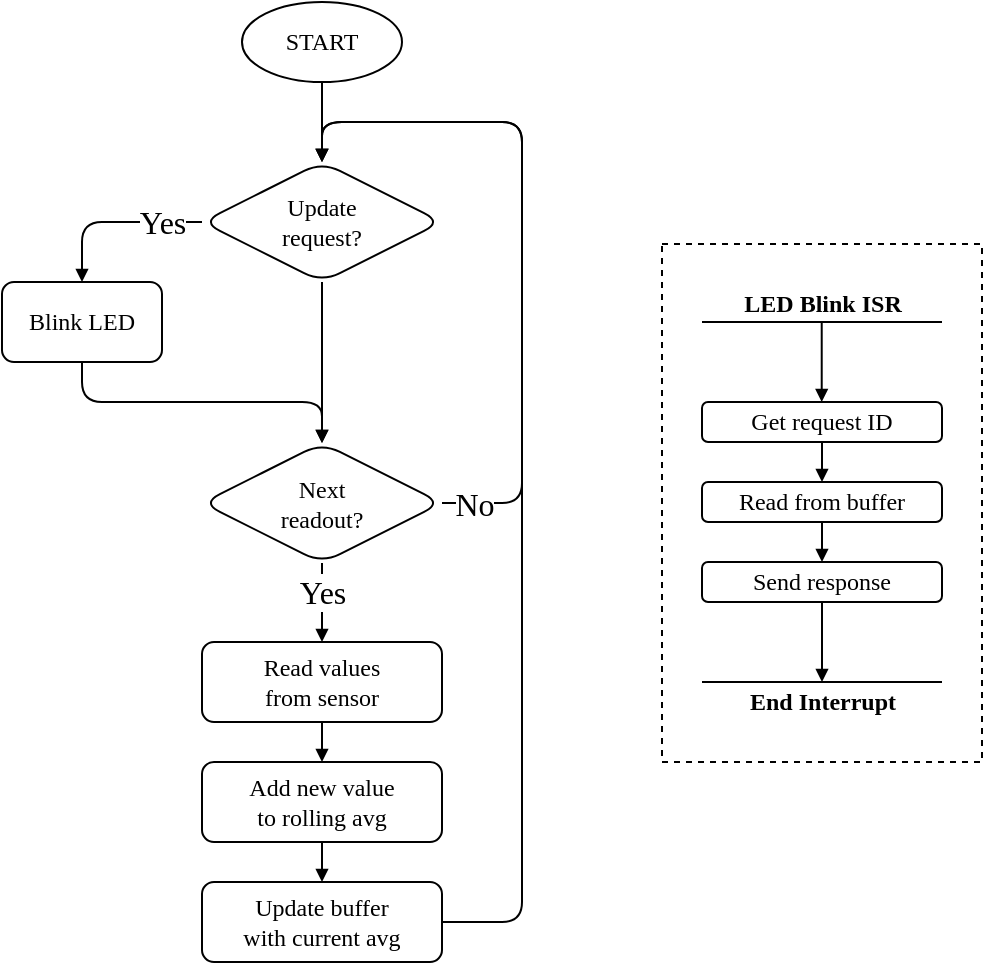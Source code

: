 <mxfile version="21.3.7" type="device">
  <diagram name="Page-1" id="CZhj2w50gGTI8LFVkv8U">
    <mxGraphModel dx="-15" dy="712" grid="1" gridSize="5" guides="1" tooltips="1" connect="1" arrows="1" fold="1" page="0" pageScale="1" pageWidth="1169" pageHeight="827" math="0" shadow="0">
      <root>
        <mxCell id="0" />
        <mxCell id="1" parent="0" />
        <mxCell id="CTXat914F3e-EmBPRqpB-47" style="edgeStyle=orthogonalEdgeStyle;rounded=1;orthogonalLoop=1;jettySize=auto;html=1;entryX=0.5;entryY=0;entryDx=0;entryDy=0;fontSize=12;startSize=8;endSize=4;endArrow=block;endFill=1;fontFamily=Iosevka;" edge="1" parent="1" source="CTXat914F3e-EmBPRqpB-1" target="CTXat914F3e-EmBPRqpB-3">
          <mxGeometry relative="1" as="geometry">
            <Array as="points">
              <mxPoint x="1560" y="290" />
            </Array>
          </mxGeometry>
        </mxCell>
        <mxCell id="CTXat914F3e-EmBPRqpB-48" value="Yes" style="edgeLabel;html=1;align=center;verticalAlign=middle;resizable=0;points=[];fontSize=16;fontFamily=Iosevka;" vertex="1" connectable="0" parent="CTXat914F3e-EmBPRqpB-47">
          <mxGeometry x="-0.568" y="-1" relative="1" as="geometry">
            <mxPoint x="-1" y="1" as="offset" />
          </mxGeometry>
        </mxCell>
        <mxCell id="CTXat914F3e-EmBPRqpB-50" style="edgeStyle=none;curved=1;rounded=0;orthogonalLoop=1;jettySize=auto;html=1;fontSize=12;startSize=8;endSize=4;endArrow=block;endFill=1;fontFamily=Iosevka;" edge="1" parent="1" source="CTXat914F3e-EmBPRqpB-1" target="CTXat914F3e-EmBPRqpB-6">
          <mxGeometry relative="1" as="geometry" />
        </mxCell>
        <mxCell id="CTXat914F3e-EmBPRqpB-1" value="Update&lt;br&gt;request?" style="rhombus;whiteSpace=wrap;html=1;fontFamily=Iosevka;fontSize=12;strokeWidth=1;rounded=1;" vertex="1" parent="1">
          <mxGeometry x="1620" y="260" width="120" height="60" as="geometry" />
        </mxCell>
        <mxCell id="CTXat914F3e-EmBPRqpB-49" style="edgeStyle=orthogonalEdgeStyle;rounded=1;orthogonalLoop=1;jettySize=auto;html=1;entryX=0.5;entryY=0;entryDx=0;entryDy=0;fontSize=12;startSize=8;endSize=4;endArrow=block;endFill=1;fontFamily=Iosevka;" edge="1" parent="1" source="CTXat914F3e-EmBPRqpB-3" target="CTXat914F3e-EmBPRqpB-6">
          <mxGeometry relative="1" as="geometry">
            <Array as="points">
              <mxPoint x="1560" y="380" />
              <mxPoint x="1680" y="380" />
            </Array>
          </mxGeometry>
        </mxCell>
        <mxCell id="CTXat914F3e-EmBPRqpB-3" value="Blink LED" style="rounded=1;whiteSpace=wrap;html=1;fontSize=12;glass=0;strokeWidth=1;shadow=0;fontFamily=Iosevka;" vertex="1" parent="1">
          <mxGeometry x="1520" y="320" width="80" height="40" as="geometry" />
        </mxCell>
        <mxCell id="CTXat914F3e-EmBPRqpB-51" style="edgeStyle=orthogonalEdgeStyle;rounded=1;orthogonalLoop=1;jettySize=auto;html=1;entryX=0.5;entryY=0;entryDx=0;entryDy=0;fontSize=12;startSize=8;endSize=4;endArrow=block;endFill=1;fontFamily=Iosevka;" edge="1" parent="1" source="CTXat914F3e-EmBPRqpB-6" target="CTXat914F3e-EmBPRqpB-1">
          <mxGeometry relative="1" as="geometry">
            <Array as="points">
              <mxPoint x="1780" y="431" />
              <mxPoint x="1780" y="240" />
              <mxPoint x="1680" y="240" />
            </Array>
          </mxGeometry>
        </mxCell>
        <mxCell id="CTXat914F3e-EmBPRqpB-53" value="No" style="edgeLabel;html=1;align=center;verticalAlign=middle;resizable=0;points=[];fontSize=16;fontFamily=Iosevka;" vertex="1" connectable="0" parent="CTXat914F3e-EmBPRqpB-51">
          <mxGeometry x="-0.924" y="-2" relative="1" as="geometry">
            <mxPoint x="2" y="-2" as="offset" />
          </mxGeometry>
        </mxCell>
        <mxCell id="CTXat914F3e-EmBPRqpB-54" style="edgeStyle=none;rounded=1;orthogonalLoop=1;jettySize=auto;html=1;fontSize=12;startSize=8;endSize=4;endArrow=block;endFill=1;fontFamily=Iosevka;" edge="1" parent="1" source="CTXat914F3e-EmBPRqpB-6" target="CTXat914F3e-EmBPRqpB-18">
          <mxGeometry relative="1" as="geometry" />
        </mxCell>
        <mxCell id="CTXat914F3e-EmBPRqpB-55" value="Yes" style="edgeLabel;html=1;align=center;verticalAlign=middle;resizable=0;points=[];fontSize=16;fontFamily=Iosevka;" vertex="1" connectable="0" parent="CTXat914F3e-EmBPRqpB-54">
          <mxGeometry x="-0.438" y="-1" relative="1" as="geometry">
            <mxPoint x="1" y="3" as="offset" />
          </mxGeometry>
        </mxCell>
        <mxCell id="CTXat914F3e-EmBPRqpB-6" value="Next&lt;br&gt;readout?" style="rhombus;whiteSpace=wrap;html=1;fontFamily=Iosevka;fontSize=12;strokeWidth=1;rounded=1;" vertex="1" parent="1">
          <mxGeometry x="1620" y="400.5" width="120" height="60" as="geometry" />
        </mxCell>
        <mxCell id="CTXat914F3e-EmBPRqpB-7" style="edgeStyle=orthogonalEdgeStyle;rounded=1;orthogonalLoop=1;jettySize=auto;html=1;exitX=0.5;exitY=1;exitDx=0;exitDy=0;endSize=4;startSize=8;endArrow=block;endFill=1;fontFamily=Iosevka;" edge="1" parent="1" source="CTXat914F3e-EmBPRqpB-8" target="CTXat914F3e-EmBPRqpB-20">
          <mxGeometry relative="1" as="geometry">
            <mxPoint x="1677" y="626" as="targetPoint" />
          </mxGeometry>
        </mxCell>
        <mxCell id="CTXat914F3e-EmBPRqpB-8" value="Add new value&lt;br&gt;to rolling avg" style="rounded=1;whiteSpace=wrap;html=1;fontSize=12;glass=0;strokeWidth=1;shadow=0;fontFamily=Iosevka;" vertex="1" parent="1">
          <mxGeometry x="1620" y="560" width="120" height="40" as="geometry" />
        </mxCell>
        <mxCell id="CTXat914F3e-EmBPRqpB-17" style="edgeStyle=orthogonalEdgeStyle;rounded=1;orthogonalLoop=1;jettySize=auto;html=1;exitX=0.5;exitY=1;exitDx=0;exitDy=0;entryX=0.5;entryY=0;entryDx=0;entryDy=0;endSize=4;startSize=8;endArrow=block;endFill=1;fontFamily=Iosevka;" edge="1" parent="1" source="CTXat914F3e-EmBPRqpB-18" target="CTXat914F3e-EmBPRqpB-8">
          <mxGeometry relative="1" as="geometry" />
        </mxCell>
        <mxCell id="CTXat914F3e-EmBPRqpB-18" value="Read values&lt;br&gt;from sensor" style="rounded=1;whiteSpace=wrap;html=1;fontSize=12;glass=0;strokeWidth=1;shadow=0;fontFamily=Iosevka;" vertex="1" parent="1">
          <mxGeometry x="1620" y="500" width="120" height="40" as="geometry" />
        </mxCell>
        <mxCell id="CTXat914F3e-EmBPRqpB-56" style="edgeStyle=orthogonalEdgeStyle;rounded=1;orthogonalLoop=1;jettySize=auto;html=1;entryX=0.5;entryY=0;entryDx=0;entryDy=0;fontSize=12;startSize=8;endSize=4;endArrow=block;endFill=1;fontFamily=Iosevka;" edge="1" parent="1" source="CTXat914F3e-EmBPRqpB-20" target="CTXat914F3e-EmBPRqpB-1">
          <mxGeometry relative="1" as="geometry">
            <Array as="points">
              <mxPoint x="1780" y="640" />
              <mxPoint x="1780" y="240" />
              <mxPoint x="1680" y="240" />
            </Array>
          </mxGeometry>
        </mxCell>
        <mxCell id="CTXat914F3e-EmBPRqpB-20" value="Update buffer&lt;br&gt;with current avg" style="rounded=1;whiteSpace=wrap;html=1;fontSize=12;glass=0;strokeWidth=1;shadow=0;fontFamily=Iosevka;" vertex="1" parent="1">
          <mxGeometry x="1620" y="620" width="120" height="40" as="geometry" />
        </mxCell>
        <mxCell id="CTXat914F3e-EmBPRqpB-52" style="edgeStyle=none;rounded=1;orthogonalLoop=1;jettySize=auto;html=1;fontSize=12;startSize=8;endSize=4;endArrow=block;endFill=1;fontFamily=Iosevka;" edge="1" parent="1" source="CTXat914F3e-EmBPRqpB-22" target="CTXat914F3e-EmBPRqpB-1">
          <mxGeometry relative="1" as="geometry" />
        </mxCell>
        <mxCell id="CTXat914F3e-EmBPRqpB-22" value="START" style="strokeWidth=1;html=1;shape=mxgraph.flowchart.start_1;whiteSpace=wrap;fontFamily=Iosevka;rounded=1;" vertex="1" parent="1">
          <mxGeometry x="1640" y="180" width="80" height="40" as="geometry" />
        </mxCell>
        <mxCell id="CTXat914F3e-EmBPRqpB-57" value="" style="group" vertex="1" connectable="0" parent="1">
          <mxGeometry x="1850" y="301" width="160" height="259" as="geometry" />
        </mxCell>
        <mxCell id="CTXat914F3e-EmBPRqpB-44" value="" style="rounded=0;whiteSpace=wrap;html=1;fontSize=16;fillColor=none;dashed=1;" vertex="1" parent="CTXat914F3e-EmBPRqpB-57">
          <mxGeometry width="160" height="259" as="geometry" />
        </mxCell>
        <mxCell id="CTXat914F3e-EmBPRqpB-24" value="Get request ID" style="rounded=1;whiteSpace=wrap;html=1;fontSize=12;glass=0;strokeWidth=1;shadow=0;fontFamily=Iosevka;container=0;" vertex="1" parent="CTXat914F3e-EmBPRqpB-57">
          <mxGeometry x="20" y="79" width="120" height="20" as="geometry" />
        </mxCell>
        <mxCell id="CTXat914F3e-EmBPRqpB-25" value="Read from buffer" style="rounded=1;whiteSpace=wrap;html=1;fontSize=12;glass=0;strokeWidth=1;shadow=0;fontFamily=Iosevka;container=0;" vertex="1" parent="CTXat914F3e-EmBPRqpB-57">
          <mxGeometry x="20" y="119" width="120" height="20" as="geometry" />
        </mxCell>
        <mxCell id="CTXat914F3e-EmBPRqpB-40" style="edgeStyle=none;curved=1;rounded=0;orthogonalLoop=1;jettySize=auto;html=1;fontSize=12;startSize=8;endSize=4;endArrow=block;endFill=1;" edge="1" parent="CTXat914F3e-EmBPRqpB-57" source="CTXat914F3e-EmBPRqpB-24" target="CTXat914F3e-EmBPRqpB-25">
          <mxGeometry relative="1" as="geometry" />
        </mxCell>
        <mxCell id="CTXat914F3e-EmBPRqpB-42" style="edgeStyle=none;rounded=1;orthogonalLoop=1;jettySize=auto;html=1;fontSize=12;startSize=8;endSize=4;endArrow=block;endFill=1;" edge="1" parent="CTXat914F3e-EmBPRqpB-57" source="CTXat914F3e-EmBPRqpB-27">
          <mxGeometry relative="1" as="geometry">
            <mxPoint x="80" y="219" as="targetPoint" />
          </mxGeometry>
        </mxCell>
        <mxCell id="CTXat914F3e-EmBPRqpB-27" value="Send response" style="rounded=1;whiteSpace=wrap;html=1;fontSize=12;glass=0;strokeWidth=1;shadow=0;fontFamily=Iosevka;container=0;" vertex="1" parent="CTXat914F3e-EmBPRqpB-57">
          <mxGeometry x="20" y="159" width="120" height="20" as="geometry" />
        </mxCell>
        <mxCell id="CTXat914F3e-EmBPRqpB-41" style="edgeStyle=none;curved=1;rounded=0;orthogonalLoop=1;jettySize=auto;html=1;fontSize=12;startSize=8;endSize=4;endArrow=block;endFill=1;" edge="1" parent="CTXat914F3e-EmBPRqpB-57" source="CTXat914F3e-EmBPRqpB-25" target="CTXat914F3e-EmBPRqpB-27">
          <mxGeometry relative="1" as="geometry" />
        </mxCell>
        <mxCell id="CTXat914F3e-EmBPRqpB-29" value="LED Blink ISR" style="text;html=1;align=center;verticalAlign=middle;resizable=0;points=[];autosize=1;strokeColor=none;fillColor=none;fontSize=12;fontFamily=Iosevka;fontStyle=1;container=0;rounded=1;strokeWidth=1;" vertex="1" parent="CTXat914F3e-EmBPRqpB-57">
          <mxGeometry x="30" y="15" width="100" height="30" as="geometry" />
        </mxCell>
        <mxCell id="CTXat914F3e-EmBPRqpB-30" value="" style="endArrow=none;html=1;rounded=1;fontSize=12;startSize=8;endSize=8;curved=1;strokeWidth=1;" edge="1" parent="CTXat914F3e-EmBPRqpB-57">
          <mxGeometry width="50" height="50" relative="1" as="geometry">
            <mxPoint x="20" y="39" as="sourcePoint" />
            <mxPoint x="140" y="39" as="targetPoint" />
          </mxGeometry>
        </mxCell>
        <mxCell id="CTXat914F3e-EmBPRqpB-32" value="" style="endArrow=none;html=1;rounded=1;fontSize=12;startSize=8;endSize=8;curved=1;strokeWidth=1;" edge="1" parent="CTXat914F3e-EmBPRqpB-57">
          <mxGeometry width="50" height="50" relative="1" as="geometry">
            <mxPoint x="20" y="219" as="sourcePoint" />
            <mxPoint x="140" y="219" as="targetPoint" />
          </mxGeometry>
        </mxCell>
        <mxCell id="CTXat914F3e-EmBPRqpB-33" value="End Interrupt" style="text;html=1;align=center;verticalAlign=middle;resizable=0;points=[];autosize=1;strokeColor=none;fillColor=none;fontSize=12;fontFamily=Iosevka;fontStyle=1;container=0;rounded=1;strokeWidth=1;" vertex="1" parent="CTXat914F3e-EmBPRqpB-57">
          <mxGeometry x="30" y="214" width="100" height="30" as="geometry" />
        </mxCell>
        <mxCell id="CTXat914F3e-EmBPRqpB-43" style="edgeStyle=none;rounded=1;orthogonalLoop=1;jettySize=auto;html=1;fontSize=12;startSize=8;endSize=4;endArrow=block;endFill=1;" edge="1" parent="CTXat914F3e-EmBPRqpB-57">
          <mxGeometry relative="1" as="geometry">
            <mxPoint x="79.86" y="79" as="targetPoint" />
            <mxPoint x="79.86" y="39" as="sourcePoint" />
          </mxGeometry>
        </mxCell>
      </root>
    </mxGraphModel>
  </diagram>
</mxfile>
